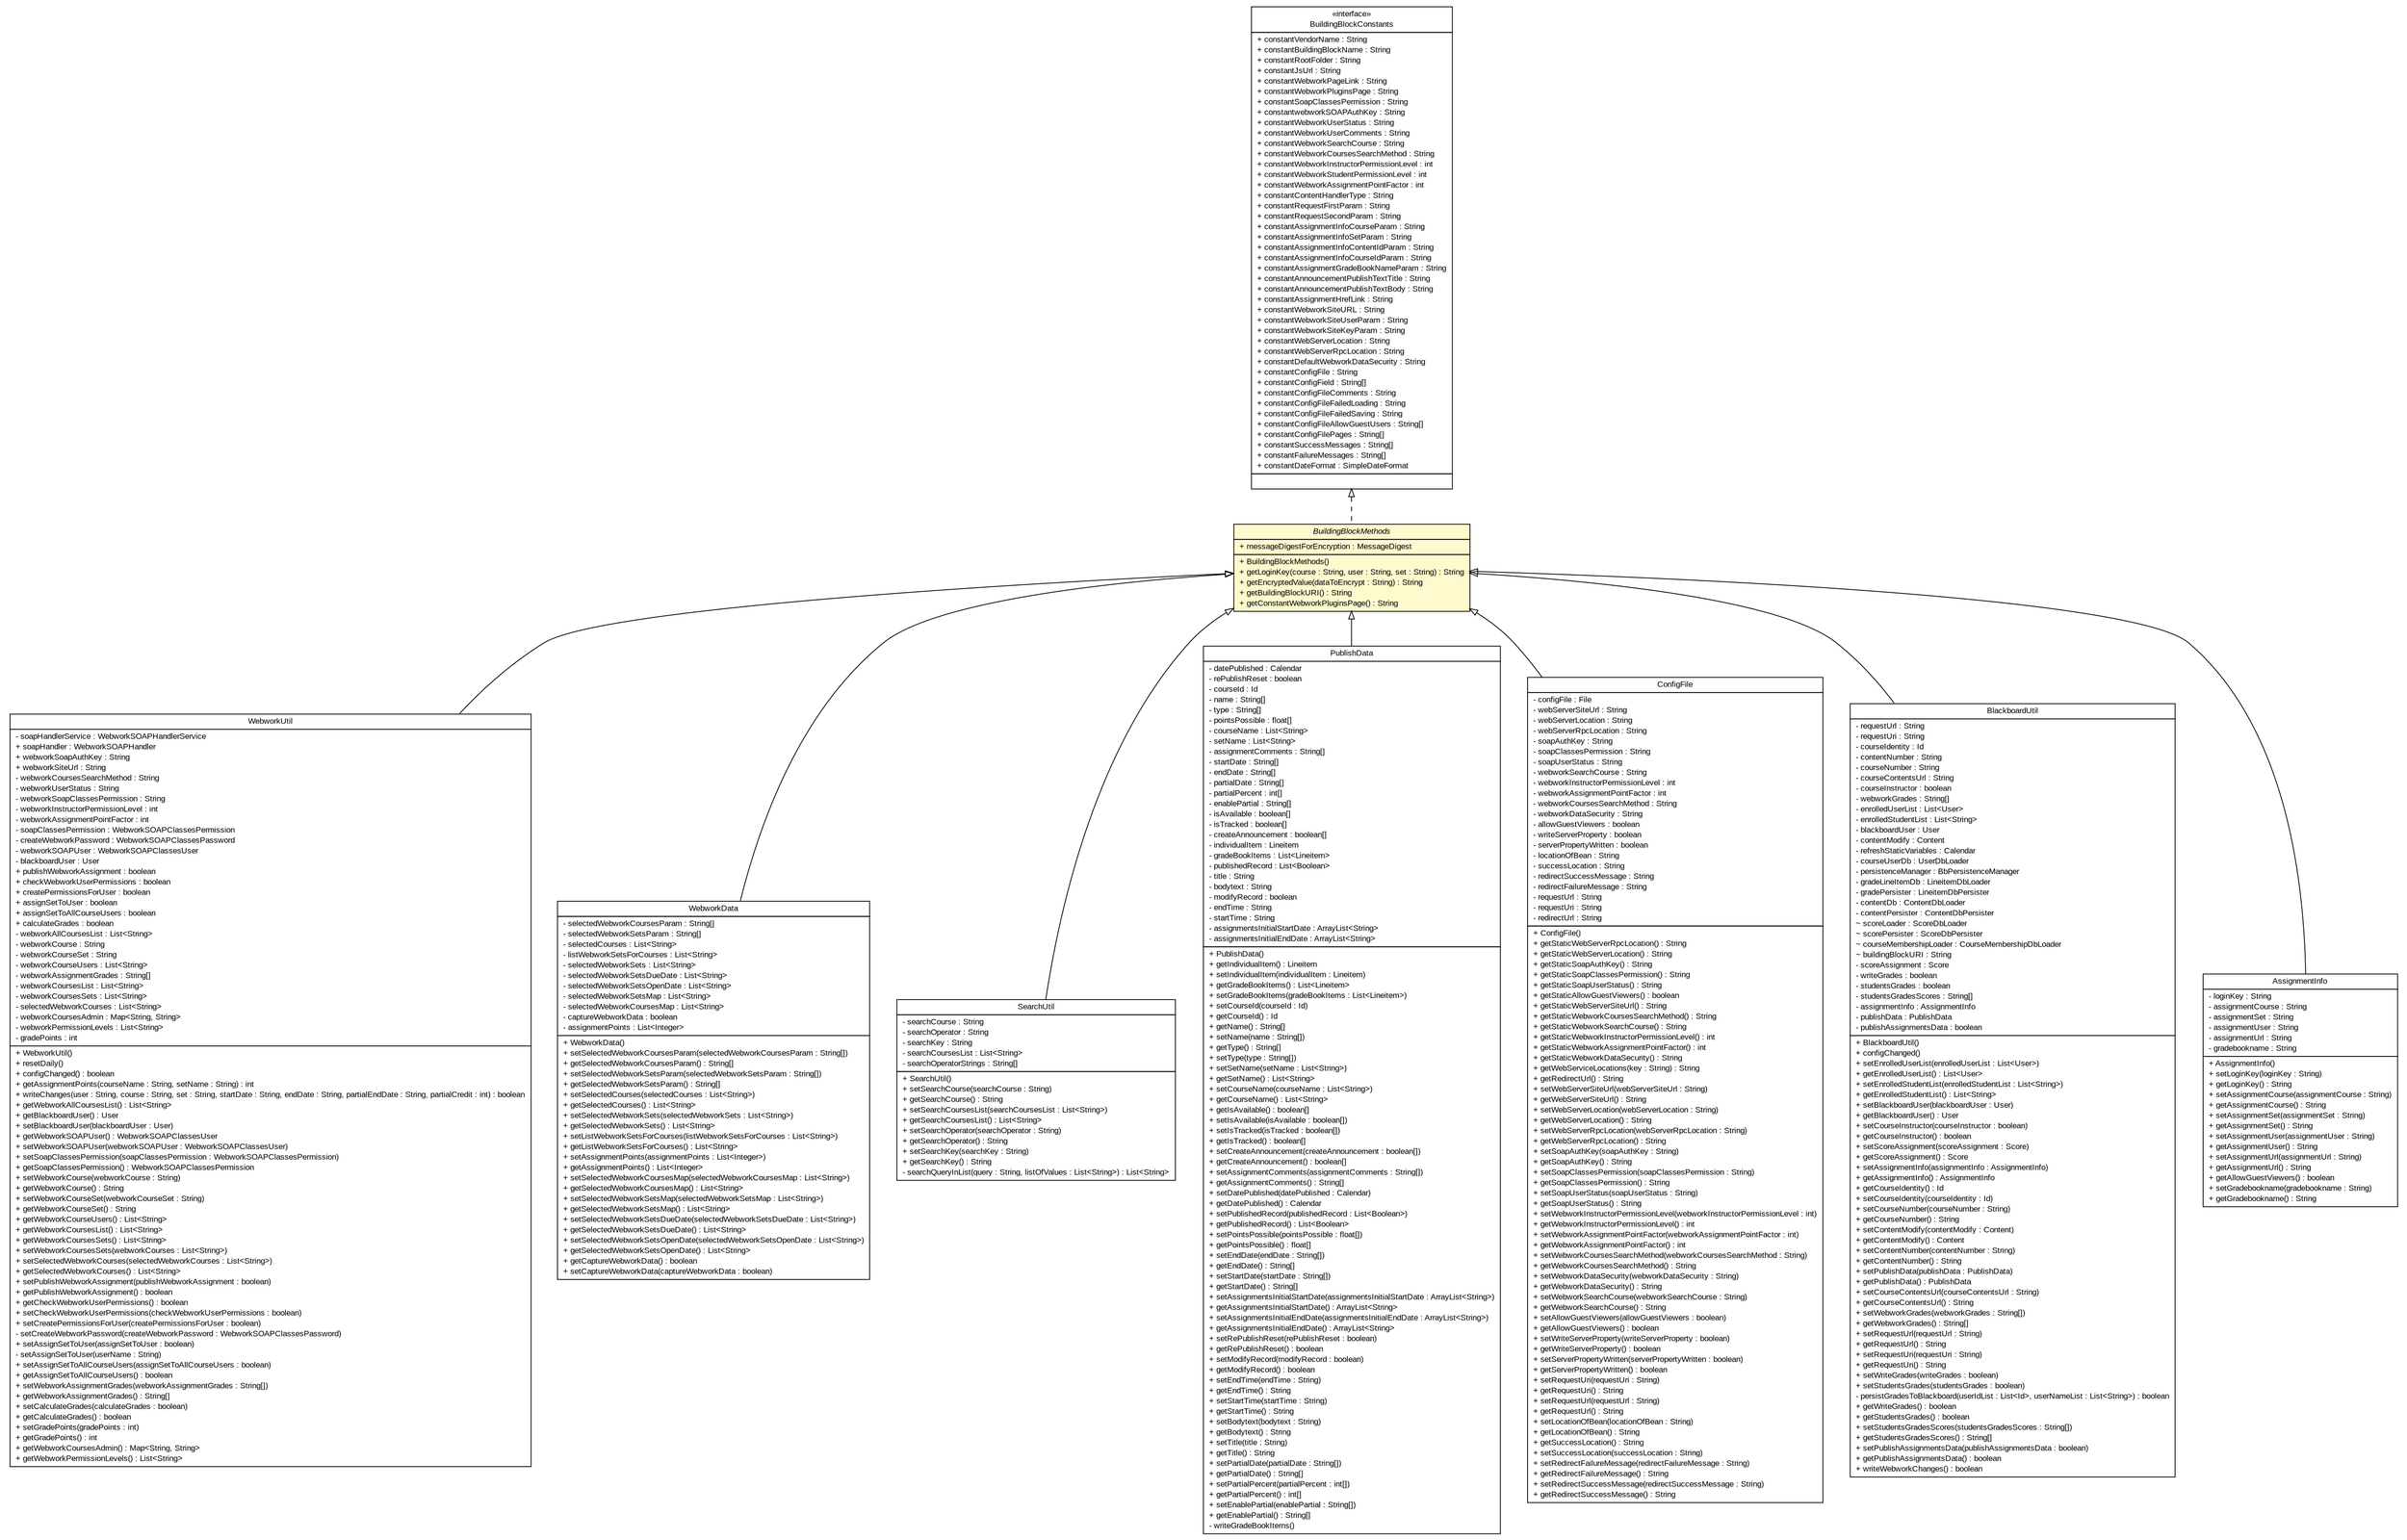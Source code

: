 #!/usr/local/bin/dot
#
# Class diagram 
# Generated by UMLGraph version 5.4 (http://www.umlgraph.org/)
#

digraph G {
	edge [fontname="arial",fontsize=10,labelfontname="arial",labelfontsize=10];
	node [fontname="arial",fontsize=10,shape=plaintext];
	nodesep=0.25;
	ranksep=0.5;
	// edu.missouri.WebworkUtil
	c143 [label=<<table title="edu.missouri.WebworkUtil" border="0" cellborder="1" cellspacing="0" cellpadding="2" port="p" href="./WebworkUtil.html">
		<tr><td><table border="0" cellspacing="0" cellpadding="1">
<tr><td align="center" balign="center"> WebworkUtil </td></tr>
		</table></td></tr>
		<tr><td><table border="0" cellspacing="0" cellpadding="1">
<tr><td align="left" balign="left"> - soapHandlerService : WebworkSOAPHandlerService </td></tr>
<tr><td align="left" balign="left"> + soapHandler : WebworkSOAPHandler </td></tr>
<tr><td align="left" balign="left"> + webworkSoapAuthKey : String </td></tr>
<tr><td align="left" balign="left"> + webworkSiteUrl : String </td></tr>
<tr><td align="left" balign="left"> - webworkCoursesSearchMethod : String </td></tr>
<tr><td align="left" balign="left"> - webworkUserStatus : String </td></tr>
<tr><td align="left" balign="left"> - webworkSoapClassesPermission : String </td></tr>
<tr><td align="left" balign="left"> - webworkInstructorPermissionLevel : int </td></tr>
<tr><td align="left" balign="left"> - webworkAssignmentPointFactor : int </td></tr>
<tr><td align="left" balign="left"> - soapClassesPermission : WebworkSOAPClassesPermission </td></tr>
<tr><td align="left" balign="left"> - createWebworkPassword : WebworkSOAPClassesPassword </td></tr>
<tr><td align="left" balign="left"> - webworkSOAPUser : WebworkSOAPClassesUser </td></tr>
<tr><td align="left" balign="left"> - blackboardUser : User </td></tr>
<tr><td align="left" balign="left"> + publishWebworkAssignment : boolean </td></tr>
<tr><td align="left" balign="left"> + checkWebworkUserPermissions : boolean </td></tr>
<tr><td align="left" balign="left"> + createPermissionsForUser : boolean </td></tr>
<tr><td align="left" balign="left"> + assignSetToUser : boolean </td></tr>
<tr><td align="left" balign="left"> + assignSetToAllCourseUsers : boolean </td></tr>
<tr><td align="left" balign="left"> + calculateGrades : boolean </td></tr>
<tr><td align="left" balign="left"> - webworkAllCoursesList : List&lt;String&gt; </td></tr>
<tr><td align="left" balign="left"> - webworkCourse : String </td></tr>
<tr><td align="left" balign="left"> - webworkCourseSet : String </td></tr>
<tr><td align="left" balign="left"> - webworkCourseUsers : List&lt;String&gt; </td></tr>
<tr><td align="left" balign="left"> - webworkAssignmentGrades : String[] </td></tr>
<tr><td align="left" balign="left"> - webworkCoursesList : List&lt;String&gt; </td></tr>
<tr><td align="left" balign="left"> - webworkCoursesSets : List&lt;String&gt; </td></tr>
<tr><td align="left" balign="left"> - selectedWebworkCourses : List&lt;String&gt; </td></tr>
<tr><td align="left" balign="left"> - webworkCoursesAdmin : Map&lt;String, String&gt; </td></tr>
<tr><td align="left" balign="left"> - webworkPermissionLevels : List&lt;String&gt; </td></tr>
<tr><td align="left" balign="left"> - gradePoints : int </td></tr>
		</table></td></tr>
		<tr><td><table border="0" cellspacing="0" cellpadding="1">
<tr><td align="left" balign="left"> + WebworkUtil() </td></tr>
<tr><td align="left" balign="left"> + resetDaily() </td></tr>
<tr><td align="left" balign="left"> + configChanged() : boolean </td></tr>
<tr><td align="left" balign="left"> + getAssignmentPoints(courseName : String, setName : String) : int </td></tr>
<tr><td align="left" balign="left"> + writeChanges(user : String, course : String, set : String, startDate : String, endDate : String, partialEndDate : String, partialCredit : int) : boolean </td></tr>
<tr><td align="left" balign="left"> + getWebworkAllCoursesList() : List&lt;String&gt; </td></tr>
<tr><td align="left" balign="left"> + getBlackboardUser() : User </td></tr>
<tr><td align="left" balign="left"> + setBlackboardUser(blackboardUser : User) </td></tr>
<tr><td align="left" balign="left"> + getWebworkSOAPUser() : WebworkSOAPClassesUser </td></tr>
<tr><td align="left" balign="left"> + setWebworkSOAPUser(webworkSOAPUser : WebworkSOAPClassesUser) </td></tr>
<tr><td align="left" balign="left"> + setSoapClassesPermission(soapClassesPermission : WebworkSOAPClassesPermission) </td></tr>
<tr><td align="left" balign="left"> + getSoapClassesPermission() : WebworkSOAPClassesPermission </td></tr>
<tr><td align="left" balign="left"> + setWebworkCourse(webworkCourse : String) </td></tr>
<tr><td align="left" balign="left"> + getWebworkCourse() : String </td></tr>
<tr><td align="left" balign="left"> + setWebworkCourseSet(webworkCourseSet : String) </td></tr>
<tr><td align="left" balign="left"> + getWebworkCourseSet() : String </td></tr>
<tr><td align="left" balign="left"> + getWebworkCourseUsers() : List&lt;String&gt; </td></tr>
<tr><td align="left" balign="left"> + getWebworkCoursesList() : List&lt;String&gt; </td></tr>
<tr><td align="left" balign="left"> + getWebworkCoursesSets() : List&lt;String&gt; </td></tr>
<tr><td align="left" balign="left"> + setWebworkCoursesSets(webworkCourses : List&lt;String&gt;) </td></tr>
<tr><td align="left" balign="left"> + setSelectedWebworkCourses(selectedWebworkCourses : List&lt;String&gt;) </td></tr>
<tr><td align="left" balign="left"> + getSelectedWebworkCourses() : List&lt;String&gt; </td></tr>
<tr><td align="left" balign="left"> + setPublishWebworkAssignment(publishWebworkAssignment : boolean) </td></tr>
<tr><td align="left" balign="left"> + getPublishWebworkAssignment() : boolean </td></tr>
<tr><td align="left" balign="left"> + getCheckWebworkUserPermissions() : boolean </td></tr>
<tr><td align="left" balign="left"> + setCheckWebworkUserPermissions(checkWebworkUserPermissions : boolean) </td></tr>
<tr><td align="left" balign="left"> + setCreatePermissionsForUser(createPermissionsForUser : boolean) </td></tr>
<tr><td align="left" balign="left"> - setCreateWebworkPassword(createWebworkPassword : WebworkSOAPClassesPassword) </td></tr>
<tr><td align="left" balign="left"> + setAssignSetToUser(assignSetToUser : boolean) </td></tr>
<tr><td align="left" balign="left"> - setAssignSetToUser(userName : String) </td></tr>
<tr><td align="left" balign="left"> + setAssignSetToAllCourseUsers(assignSetToAllCourseUsers : boolean) </td></tr>
<tr><td align="left" balign="left"> + getAssignSetToAllCourseUsers() : boolean </td></tr>
<tr><td align="left" balign="left"> + setWebworkAssignmentGrades(webworkAssignmentGrades : String[]) </td></tr>
<tr><td align="left" balign="left"> + getWebworkAssignmentGrades() : String[] </td></tr>
<tr><td align="left" balign="left"> + setCalculateGrades(calculateGrades : boolean) </td></tr>
<tr><td align="left" balign="left"> + getCalculateGrades() : boolean </td></tr>
<tr><td align="left" balign="left"> + setGradePoints(gradePoints : int) </td></tr>
<tr><td align="left" balign="left"> + getGradePoints() : int </td></tr>
<tr><td align="left" balign="left"> + getWebworkCoursesAdmin() : Map&lt;String, String&gt; </td></tr>
<tr><td align="left" balign="left"> + getWebworkPermissionLevels() : List&lt;String&gt; </td></tr>
		</table></td></tr>
		</table>>, URL="./WebworkUtil.html", fontname="arial", fontcolor="black", fontsize=10.0];
	// edu.missouri.WebworkData
	c144 [label=<<table title="edu.missouri.WebworkData" border="0" cellborder="1" cellspacing="0" cellpadding="2" port="p" href="./WebworkData.html">
		<tr><td><table border="0" cellspacing="0" cellpadding="1">
<tr><td align="center" balign="center"> WebworkData </td></tr>
		</table></td></tr>
		<tr><td><table border="0" cellspacing="0" cellpadding="1">
<tr><td align="left" balign="left"> - selectedWebworkCoursesParam : String[] </td></tr>
<tr><td align="left" balign="left"> - selectedWebworkSetsParam : String[] </td></tr>
<tr><td align="left" balign="left"> - selectedCourses : List&lt;String&gt; </td></tr>
<tr><td align="left" balign="left"> - listWebworkSetsForCourses : List&lt;String&gt; </td></tr>
<tr><td align="left" balign="left"> - selectedWebworkSets : List&lt;String&gt; </td></tr>
<tr><td align="left" balign="left"> - selectedWebworkSetsDueDate : List&lt;String&gt; </td></tr>
<tr><td align="left" balign="left"> - selectedWebworkSetsOpenDate : List&lt;String&gt; </td></tr>
<tr><td align="left" balign="left"> - selectedWebworkSetsMap : List&lt;String&gt; </td></tr>
<tr><td align="left" balign="left"> - selectedWebworkCoursesMap : List&lt;String&gt; </td></tr>
<tr><td align="left" balign="left"> - captureWebworkData : boolean </td></tr>
<tr><td align="left" balign="left"> - assignmentPoints : List&lt;Integer&gt; </td></tr>
		</table></td></tr>
		<tr><td><table border="0" cellspacing="0" cellpadding="1">
<tr><td align="left" balign="left"> + WebworkData() </td></tr>
<tr><td align="left" balign="left"> + setSelectedWebworkCoursesParam(selectedWebworkCoursesParam : String[]) </td></tr>
<tr><td align="left" balign="left"> + getSelectedWebworkCoursesParam() : String[] </td></tr>
<tr><td align="left" balign="left"> + setSelectedWebworkSetsParam(selectedWebworkSetsParam : String[]) </td></tr>
<tr><td align="left" balign="left"> + getSelectedWebworkSetsParam() : String[] </td></tr>
<tr><td align="left" balign="left"> + setSelectedCourses(selectedCourses : List&lt;String&gt;) </td></tr>
<tr><td align="left" balign="left"> + getSelectedCourses() : List&lt;String&gt; </td></tr>
<tr><td align="left" balign="left"> + setSelectedWebworkSets(selectedWebworkSets : List&lt;String&gt;) </td></tr>
<tr><td align="left" balign="left"> + getSelectedWebworkSets() : List&lt;String&gt; </td></tr>
<tr><td align="left" balign="left"> + setListWebworkSetsForCourses(listWebworkSetsForCourses : List&lt;String&gt;) </td></tr>
<tr><td align="left" balign="left"> + getListWebworkSetsForCourses() : List&lt;String&gt; </td></tr>
<tr><td align="left" balign="left"> + setAssignmentPoints(assignmentPoints : List&lt;Integer&gt;) </td></tr>
<tr><td align="left" balign="left"> + getAssignmentPoints() : List&lt;Integer&gt; </td></tr>
<tr><td align="left" balign="left"> + setSelectedWebworkCoursesMap(selectedWebworkCoursesMap : List&lt;String&gt;) </td></tr>
<tr><td align="left" balign="left"> + getSelectedWebworkCoursesMap() : List&lt;String&gt; </td></tr>
<tr><td align="left" balign="left"> + setSelectedWebworkSetsMap(selectedWebworkSetsMap : List&lt;String&gt;) </td></tr>
<tr><td align="left" balign="left"> + getSelectedWebworkSetsMap() : List&lt;String&gt; </td></tr>
<tr><td align="left" balign="left"> + setSelectedWebworkSetsDueDate(selectedWebworkSetsDueDate : List&lt;String&gt;) </td></tr>
<tr><td align="left" balign="left"> + getSelectedWebworkSetsDueDate() : List&lt;String&gt; </td></tr>
<tr><td align="left" balign="left"> + setSelectedWebworkSetsOpenDate(selectedWebworkSetsOpenDate : List&lt;String&gt;) </td></tr>
<tr><td align="left" balign="left"> + getSelectedWebworkSetsOpenDate() : List&lt;String&gt; </td></tr>
<tr><td align="left" balign="left"> + getCaptureWebworkData() : boolean </td></tr>
<tr><td align="left" balign="left"> + setCaptureWebworkData(captureWebworkData : boolean) </td></tr>
		</table></td></tr>
		</table>>, URL="./WebworkData.html", fontname="arial", fontcolor="black", fontsize=10.0];
	// edu.missouri.SearchUtil
	c145 [label=<<table title="edu.missouri.SearchUtil" border="0" cellborder="1" cellspacing="0" cellpadding="2" port="p" href="./SearchUtil.html">
		<tr><td><table border="0" cellspacing="0" cellpadding="1">
<tr><td align="center" balign="center"> SearchUtil </td></tr>
		</table></td></tr>
		<tr><td><table border="0" cellspacing="0" cellpadding="1">
<tr><td align="left" balign="left"> - searchCourse : String </td></tr>
<tr><td align="left" balign="left"> - searchOperator : String </td></tr>
<tr><td align="left" balign="left"> - searchKey : String </td></tr>
<tr><td align="left" balign="left"> - searchCoursesList : List&lt;String&gt; </td></tr>
<tr><td align="left" balign="left"> - searchOperatorStrings : String[] </td></tr>
		</table></td></tr>
		<tr><td><table border="0" cellspacing="0" cellpadding="1">
<tr><td align="left" balign="left"> + SearchUtil() </td></tr>
<tr><td align="left" balign="left"> + setSearchCourse(searchCourse : String) </td></tr>
<tr><td align="left" balign="left"> + getSearchCourse() : String </td></tr>
<tr><td align="left" balign="left"> + setSearchCoursesList(searchCoursesList : List&lt;String&gt;) </td></tr>
<tr><td align="left" balign="left"> + getSearchCoursesList() : List&lt;String&gt; </td></tr>
<tr><td align="left" balign="left"> + setSearchOperator(searchOperator : String) </td></tr>
<tr><td align="left" balign="left"> + getSearchOperator() : String </td></tr>
<tr><td align="left" balign="left"> + setSearchKey(searchKey : String) </td></tr>
<tr><td align="left" balign="left"> + getSearchKey() : String </td></tr>
<tr><td align="left" balign="left"> - searchQueryInList(query : String, listOfValues : List&lt;String&gt;) : List&lt;String&gt; </td></tr>
		</table></td></tr>
		</table>>, URL="./SearchUtil.html", fontname="arial", fontcolor="black", fontsize=10.0];
	// edu.missouri.PublishData
	c146 [label=<<table title="edu.missouri.PublishData" border="0" cellborder="1" cellspacing="0" cellpadding="2" port="p" href="./PublishData.html">
		<tr><td><table border="0" cellspacing="0" cellpadding="1">
<tr><td align="center" balign="center"> PublishData </td></tr>
		</table></td></tr>
		<tr><td><table border="0" cellspacing="0" cellpadding="1">
<tr><td align="left" balign="left"> - datePublished : Calendar </td></tr>
<tr><td align="left" balign="left"> - rePublishReset : boolean </td></tr>
<tr><td align="left" balign="left"> - courseId : Id </td></tr>
<tr><td align="left" balign="left"> - name : String[] </td></tr>
<tr><td align="left" balign="left"> - type : String[] </td></tr>
<tr><td align="left" balign="left"> - pointsPossible : float[] </td></tr>
<tr><td align="left" balign="left"> - courseName : List&lt;String&gt; </td></tr>
<tr><td align="left" balign="left"> - setName : List&lt;String&gt; </td></tr>
<tr><td align="left" balign="left"> - assignmentComments : String[] </td></tr>
<tr><td align="left" balign="left"> - startDate : String[] </td></tr>
<tr><td align="left" balign="left"> - endDate : String[] </td></tr>
<tr><td align="left" balign="left"> - partialDate : String[] </td></tr>
<tr><td align="left" balign="left"> - partialPercent : int[] </td></tr>
<tr><td align="left" balign="left"> - enablePartial : String[] </td></tr>
<tr><td align="left" balign="left"> - isAvailable : boolean[] </td></tr>
<tr><td align="left" balign="left"> - isTracked : boolean[] </td></tr>
<tr><td align="left" balign="left"> - createAnnouncement : boolean[] </td></tr>
<tr><td align="left" balign="left"> - individualItem : Lineitem </td></tr>
<tr><td align="left" balign="left"> - gradeBookItems : List&lt;Lineitem&gt; </td></tr>
<tr><td align="left" balign="left"> - publishedRecord : List&lt;Boolean&gt; </td></tr>
<tr><td align="left" balign="left"> - title : String </td></tr>
<tr><td align="left" balign="left"> - bodytext : String </td></tr>
<tr><td align="left" balign="left"> - modifyRecord : boolean </td></tr>
<tr><td align="left" balign="left"> - endTime : String </td></tr>
<tr><td align="left" balign="left"> - startTime : String </td></tr>
<tr><td align="left" balign="left"> - assignmentsInitialStartDate : ArrayList&lt;String&gt; </td></tr>
<tr><td align="left" balign="left"> - assignmentsInitialEndDate : ArrayList&lt;String&gt; </td></tr>
		</table></td></tr>
		<tr><td><table border="0" cellspacing="0" cellpadding="1">
<tr><td align="left" balign="left"> + PublishData() </td></tr>
<tr><td align="left" balign="left"> + getIndividualItem() : Lineitem </td></tr>
<tr><td align="left" balign="left"> + setIndividualItem(individualItem : Lineitem) </td></tr>
<tr><td align="left" balign="left"> + getGradeBookItems() : List&lt;Lineitem&gt; </td></tr>
<tr><td align="left" balign="left"> + setGradeBookItems(gradeBookItems : List&lt;Lineitem&gt;) </td></tr>
<tr><td align="left" balign="left"> + setCourseId(courseId : Id) </td></tr>
<tr><td align="left" balign="left"> + getCourseId() : Id </td></tr>
<tr><td align="left" balign="left"> + getName() : String[] </td></tr>
<tr><td align="left" balign="left"> + setName(name : String[]) </td></tr>
<tr><td align="left" balign="left"> + getType() : String[] </td></tr>
<tr><td align="left" balign="left"> + setType(type : String[]) </td></tr>
<tr><td align="left" balign="left"> + setSetName(setName : List&lt;String&gt;) </td></tr>
<tr><td align="left" balign="left"> + getSetName() : List&lt;String&gt; </td></tr>
<tr><td align="left" balign="left"> + setCourseName(courseName : List&lt;String&gt;) </td></tr>
<tr><td align="left" balign="left"> + getCourseName() : List&lt;String&gt; </td></tr>
<tr><td align="left" balign="left"> + getIsAvailable() : boolean[] </td></tr>
<tr><td align="left" balign="left"> + setIsAvailable(isAvailable : boolean[]) </td></tr>
<tr><td align="left" balign="left"> + setIsTracked(isTracked : boolean[]) </td></tr>
<tr><td align="left" balign="left"> + getIsTracked() : boolean[] </td></tr>
<tr><td align="left" balign="left"> + setCreateAnnouncement(createAnnouncement : boolean[]) </td></tr>
<tr><td align="left" balign="left"> + getCreateAnnouncement() : boolean[] </td></tr>
<tr><td align="left" balign="left"> + setAssignmentComments(assignmentComments : String[]) </td></tr>
<tr><td align="left" balign="left"> + getAssignmentComments() : String[] </td></tr>
<tr><td align="left" balign="left"> + setDatePublished(datePublished : Calendar) </td></tr>
<tr><td align="left" balign="left"> + getDatePublished() : Calendar </td></tr>
<tr><td align="left" balign="left"> + setPublishedRecord(publishedRecord : List&lt;Boolean&gt;) </td></tr>
<tr><td align="left" balign="left"> + getPublishedRecord() : List&lt;Boolean&gt; </td></tr>
<tr><td align="left" balign="left"> + setPointsPossible(pointsPossible : float[]) </td></tr>
<tr><td align="left" balign="left"> + getPointsPossible() : float[] </td></tr>
<tr><td align="left" balign="left"> + setEndDate(endDate : String[]) </td></tr>
<tr><td align="left" balign="left"> + getEndDate() : String[] </td></tr>
<tr><td align="left" balign="left"> + setStartDate(startDate : String[]) </td></tr>
<tr><td align="left" balign="left"> + getStartDate() : String[] </td></tr>
<tr><td align="left" balign="left"> + setAssignmentsInitialStartDate(assignmentsInitialStartDate : ArrayList&lt;String&gt;) </td></tr>
<tr><td align="left" balign="left"> + getAssignmentsInitialStartDate() : ArrayList&lt;String&gt; </td></tr>
<tr><td align="left" balign="left"> + setAssignmentsInitialEndDate(assignmentsInitialEndDate : ArrayList&lt;String&gt;) </td></tr>
<tr><td align="left" balign="left"> + getAssignmentsInitialEndDate() : ArrayList&lt;String&gt; </td></tr>
<tr><td align="left" balign="left"> + setRePublishReset(rePublishReset : boolean) </td></tr>
<tr><td align="left" balign="left"> + getRePublishReset() : boolean </td></tr>
<tr><td align="left" balign="left"> + setModifyRecord(modifyRecord : boolean) </td></tr>
<tr><td align="left" balign="left"> + getModifyRecord() : boolean </td></tr>
<tr><td align="left" balign="left"> + setEndTime(endTime : String) </td></tr>
<tr><td align="left" balign="left"> + getEndTime() : String </td></tr>
<tr><td align="left" balign="left"> + setStartTime(startTime : String) </td></tr>
<tr><td align="left" balign="left"> + getStartTime() : String </td></tr>
<tr><td align="left" balign="left"> + setBodytext(bodytext : String) </td></tr>
<tr><td align="left" balign="left"> + getBodytext() : String </td></tr>
<tr><td align="left" balign="left"> + setTitle(title : String) </td></tr>
<tr><td align="left" balign="left"> + getTitle() : String </td></tr>
<tr><td align="left" balign="left"> + setPartialDate(partialDate : String[]) </td></tr>
<tr><td align="left" balign="left"> + getPartialDate() : String[] </td></tr>
<tr><td align="left" balign="left"> + setPartialPercent(partialPercent : int[]) </td></tr>
<tr><td align="left" balign="left"> + getPartialPercent() : int[] </td></tr>
<tr><td align="left" balign="left"> + setEnablePartial(enablePartial : String[]) </td></tr>
<tr><td align="left" balign="left"> + getEnablePartial() : String[] </td></tr>
<tr><td align="left" balign="left"> - writeGradeBookItems() </td></tr>
		</table></td></tr>
		</table>>, URL="./PublishData.html", fontname="arial", fontcolor="black", fontsize=10.0];
	// edu.missouri.ConfigFile
	c148 [label=<<table title="edu.missouri.ConfigFile" border="0" cellborder="1" cellspacing="0" cellpadding="2" port="p" href="./ConfigFile.html">
		<tr><td><table border="0" cellspacing="0" cellpadding="1">
<tr><td align="center" balign="center"> ConfigFile </td></tr>
		</table></td></tr>
		<tr><td><table border="0" cellspacing="0" cellpadding="1">
<tr><td align="left" balign="left"> - configFile : File </td></tr>
<tr><td align="left" balign="left"> - webServerSiteUrl : String </td></tr>
<tr><td align="left" balign="left"> - webServerLocation : String </td></tr>
<tr><td align="left" balign="left"> - webServerRpcLocation : String </td></tr>
<tr><td align="left" balign="left"> - soapAuthKey : String </td></tr>
<tr><td align="left" balign="left"> - soapClassesPermission : String </td></tr>
<tr><td align="left" balign="left"> - soapUserStatus : String </td></tr>
<tr><td align="left" balign="left"> - webworkSearchCourse : String </td></tr>
<tr><td align="left" balign="left"> - webworkInstructorPermissionLevel : int </td></tr>
<tr><td align="left" balign="left"> - webworkAssignmentPointFactor : int </td></tr>
<tr><td align="left" balign="left"> - webworkCoursesSearchMethod : String </td></tr>
<tr><td align="left" balign="left"> - webworkDataSecurity : String </td></tr>
<tr><td align="left" balign="left"> - allowGuestViewers : boolean </td></tr>
<tr><td align="left" balign="left"> - writeServerProperty : boolean </td></tr>
<tr><td align="left" balign="left"> - serverPropertyWritten : boolean </td></tr>
<tr><td align="left" balign="left"> - locationOfBean : String </td></tr>
<tr><td align="left" balign="left"> - successLocation : String </td></tr>
<tr><td align="left" balign="left"> - redirectSuccessMessage : String </td></tr>
<tr><td align="left" balign="left"> - redirectFailureMessage : String </td></tr>
<tr><td align="left" balign="left"> - requestUrl : String </td></tr>
<tr><td align="left" balign="left"> - requestUri : String </td></tr>
<tr><td align="left" balign="left"> - redirectUrl : String </td></tr>
		</table></td></tr>
		<tr><td><table border="0" cellspacing="0" cellpadding="1">
<tr><td align="left" balign="left"> + ConfigFile() </td></tr>
<tr><td align="left" balign="left"> + getStaticWebServerRpcLocation() : String </td></tr>
<tr><td align="left" balign="left"> + getStaticWebServerLocation() : String </td></tr>
<tr><td align="left" balign="left"> + getStaticSoapAuthKey() : String </td></tr>
<tr><td align="left" balign="left"> + getStaticSoapClassesPermission() : String </td></tr>
<tr><td align="left" balign="left"> + getStaticSoapUserStatus() : String </td></tr>
<tr><td align="left" balign="left"> + getStaticAllowGuestViewers() : boolean </td></tr>
<tr><td align="left" balign="left"> + getStaticWebServerSiteUrl() : String </td></tr>
<tr><td align="left" balign="left"> + getStaticWebworkCoursesSearchMethod() : String </td></tr>
<tr><td align="left" balign="left"> + getStaticWebworkSearchCourse() : String </td></tr>
<tr><td align="left" balign="left"> + getStaticWebworkInstructorPermissionLevel() : int </td></tr>
<tr><td align="left" balign="left"> + getStaticWebworkAssignmentPointFactor() : int </td></tr>
<tr><td align="left" balign="left"> + getStaticWebworkDataSecurity() : String </td></tr>
<tr><td align="left" balign="left"> + getWebServiceLocations(key : String) : String </td></tr>
<tr><td align="left" balign="left"> + getRedirectUrl() : String </td></tr>
<tr><td align="left" balign="left"> + setWebServerSiteUrl(webServerSiteUrl : String) </td></tr>
<tr><td align="left" balign="left"> + getWebServerSiteUrl() : String </td></tr>
<tr><td align="left" balign="left"> + setWebServerLocation(webServerLocation : String) </td></tr>
<tr><td align="left" balign="left"> + getWebServerLocation() : String </td></tr>
<tr><td align="left" balign="left"> + setWebServerRpcLocation(webServerRpcLocation : String) </td></tr>
<tr><td align="left" balign="left"> + getWebServerRpcLocation() : String </td></tr>
<tr><td align="left" balign="left"> + setSoapAuthKey(soapAuthKey : String) </td></tr>
<tr><td align="left" balign="left"> + getSoapAuthKey() : String </td></tr>
<tr><td align="left" balign="left"> + setSoapClassesPermission(soapClassesPermission : String) </td></tr>
<tr><td align="left" balign="left"> + getSoapClassesPermission() : String </td></tr>
<tr><td align="left" balign="left"> + setSoapUserStatus(soapUserStatus : String) </td></tr>
<tr><td align="left" balign="left"> + getSoapUserStatus() : String </td></tr>
<tr><td align="left" balign="left"> + setWebworkInstructorPermissionLevel(webworkInstructorPermissionLevel : int) </td></tr>
<tr><td align="left" balign="left"> + getWebworkInstructorPermissionLevel() : int </td></tr>
<tr><td align="left" balign="left"> + setWebworkAssignmentPointFactor(webworkAssignmentPointFactor : int) </td></tr>
<tr><td align="left" balign="left"> + getWebworkAssignmentPointFactor() : int </td></tr>
<tr><td align="left" balign="left"> + setWebworkCoursesSearchMethod(webworkCoursesSearchMethod : String) </td></tr>
<tr><td align="left" balign="left"> + getWebworkCoursesSearchMethod() : String </td></tr>
<tr><td align="left" balign="left"> + setWebworkDataSecurity(webworkDataSecurity : String) </td></tr>
<tr><td align="left" balign="left"> + getWebworkDataSecurity() : String </td></tr>
<tr><td align="left" balign="left"> + setWebworkSearchCourse(webworkSearchCourse : String) </td></tr>
<tr><td align="left" balign="left"> + getWebworkSearchCourse() : String </td></tr>
<tr><td align="left" balign="left"> + setAllowGuestViewers(allowGuestViewers : boolean) </td></tr>
<tr><td align="left" balign="left"> + getAllowGuestViewers() : boolean </td></tr>
<tr><td align="left" balign="left"> + setWriteServerProperty(writeServerProperty : boolean) </td></tr>
<tr><td align="left" balign="left"> + getWriteServerProperty() : boolean </td></tr>
<tr><td align="left" balign="left"> + setServerPropertyWritten(serverPropertyWritten : boolean) </td></tr>
<tr><td align="left" balign="left"> + getServerPropertyWritten() : boolean </td></tr>
<tr><td align="left" balign="left"> + setRequestUri(requestUri : String) </td></tr>
<tr><td align="left" balign="left"> + getRequestUri() : String </td></tr>
<tr><td align="left" balign="left"> + setRequestUrl(requestUrl : String) </td></tr>
<tr><td align="left" balign="left"> + getRequestUrl() : String </td></tr>
<tr><td align="left" balign="left"> + setLocationOfBean(locationOfBean : String) </td></tr>
<tr><td align="left" balign="left"> + getLocationOfBean() : String </td></tr>
<tr><td align="left" balign="left"> + getSuccessLocation() : String </td></tr>
<tr><td align="left" balign="left"> + setSuccessLocation(successLocation : String) </td></tr>
<tr><td align="left" balign="left"> + setRedirectFailureMessage(redirectFailureMessage : String) </td></tr>
<tr><td align="left" balign="left"> + getRedirectFailureMessage() : String </td></tr>
<tr><td align="left" balign="left"> + setRedirectSuccessMessage(redirectSuccessMessage : String) </td></tr>
<tr><td align="left" balign="left"> + getRedirectSuccessMessage() : String </td></tr>
		</table></td></tr>
		</table>>, URL="./ConfigFile.html", fontname="arial", fontcolor="black", fontsize=10.0];
	// edu.missouri.BuildingBlockMethods
	c149 [label=<<table title="edu.missouri.BuildingBlockMethods" border="0" cellborder="1" cellspacing="0" cellpadding="2" port="p" bgcolor="lemonChiffon" href="./BuildingBlockMethods.html">
		<tr><td><table border="0" cellspacing="0" cellpadding="1">
<tr><td align="center" balign="center"><font face="arial italic"> BuildingBlockMethods </font></td></tr>
		</table></td></tr>
		<tr><td><table border="0" cellspacing="0" cellpadding="1">
<tr><td align="left" balign="left"> + messageDigestForEncryption : MessageDigest </td></tr>
		</table></td></tr>
		<tr><td><table border="0" cellspacing="0" cellpadding="1">
<tr><td align="left" balign="left"> + BuildingBlockMethods() </td></tr>
<tr><td align="left" balign="left"> + getLoginKey(course : String, user : String, set : String) : String </td></tr>
<tr><td align="left" balign="left"> + getEncryptedValue(dataToEncrypt : String) : String </td></tr>
<tr><td align="left" balign="left"> + getBuildingBlockURI() : String </td></tr>
<tr><td align="left" balign="left"> + getConstantWebworkPluginsPage() : String </td></tr>
		</table></td></tr>
		</table>>, URL="./BuildingBlockMethods.html", fontname="arial", fontcolor="black", fontsize=10.0];
	// edu.missouri.BuildingBlockConstants
	c150 [label=<<table title="edu.missouri.BuildingBlockConstants" border="0" cellborder="1" cellspacing="0" cellpadding="2" port="p" href="./BuildingBlockConstants.html">
		<tr><td><table border="0" cellspacing="0" cellpadding="1">
<tr><td align="center" balign="center"> &#171;interface&#187; </td></tr>
<tr><td align="center" balign="center"> BuildingBlockConstants </td></tr>
		</table></td></tr>
		<tr><td><table border="0" cellspacing="0" cellpadding="1">
<tr><td align="left" balign="left"> + constantVendorName : String </td></tr>
<tr><td align="left" balign="left"> + constantBuildingBlockName : String </td></tr>
<tr><td align="left" balign="left"> + constantRootFolder : String </td></tr>
<tr><td align="left" balign="left"> + constantJsUrl : String </td></tr>
<tr><td align="left" balign="left"> + constantWebworkPageLink : String </td></tr>
<tr><td align="left" balign="left"> + constantWebworkPluginsPage : String </td></tr>
<tr><td align="left" balign="left"> + constantSoapClassesPermission : String </td></tr>
<tr><td align="left" balign="left"> + constantwebworkSOAPAuthKey : String </td></tr>
<tr><td align="left" balign="left"> + constantWebworkUserStatus : String </td></tr>
<tr><td align="left" balign="left"> + constantWebworkUserComments : String </td></tr>
<tr><td align="left" balign="left"> + constantWebworkSearchCourse : String </td></tr>
<tr><td align="left" balign="left"> + constantWebworkCoursesSearchMethod : String </td></tr>
<tr><td align="left" balign="left"> + constantWebworkInstructorPermissionLevel : int </td></tr>
<tr><td align="left" balign="left"> + constantWebworkStudentPermissionLevel : int </td></tr>
<tr><td align="left" balign="left"> + constantWebworkAssignmentPointFactor : int </td></tr>
<tr><td align="left" balign="left"> + constantContentHandlerType : String </td></tr>
<tr><td align="left" balign="left"> + constantRequestFirstParam : String </td></tr>
<tr><td align="left" balign="left"> + constantRequestSecondParam : String </td></tr>
<tr><td align="left" balign="left"> + constantAssignmentInfoCourseParam : String </td></tr>
<tr><td align="left" balign="left"> + constantAssignmentInfoSetParam : String </td></tr>
<tr><td align="left" balign="left"> + constantAssignmentInfoContentIdParam : String </td></tr>
<tr><td align="left" balign="left"> + constantAssignmentInfoCourseIdParam : String </td></tr>
<tr><td align="left" balign="left"> + constantAssignmentGradeBookNameParam : String </td></tr>
<tr><td align="left" balign="left"> + constantAnnouncementPublishTextTitle : String </td></tr>
<tr><td align="left" balign="left"> + constantAnnouncementPublishTextBody : String </td></tr>
<tr><td align="left" balign="left"> + constantAssignmentHrefLink : String </td></tr>
<tr><td align="left" balign="left"> + constantWebworkSiteURL : String </td></tr>
<tr><td align="left" balign="left"> + constantWebworkSiteUserParam : String </td></tr>
<tr><td align="left" balign="left"> + constantWebworkSiteKeyParam : String </td></tr>
<tr><td align="left" balign="left"> + constantWebServerLocation : String </td></tr>
<tr><td align="left" balign="left"> + constantWebServerRpcLocation : String </td></tr>
<tr><td align="left" balign="left"> + constantDefaultWebworkDataSecurity : String </td></tr>
<tr><td align="left" balign="left"> + constantConfigFile : String </td></tr>
<tr><td align="left" balign="left"> + constantConfigField : String[] </td></tr>
<tr><td align="left" balign="left"> + constantConfigFileComments : String </td></tr>
<tr><td align="left" balign="left"> + constantConfigFileFailedLoading : String </td></tr>
<tr><td align="left" balign="left"> + constantConfigFileFailedSaving : String </td></tr>
<tr><td align="left" balign="left"> + constantConfigFileAllowGuestUsers : String[] </td></tr>
<tr><td align="left" balign="left"> + constantConfigFilePages : String[] </td></tr>
<tr><td align="left" balign="left"> + constantSuccessMessages : String[] </td></tr>
<tr><td align="left" balign="left"> + constantFailureMessages : String[] </td></tr>
<tr><td align="left" balign="left"> + constantDateFormat : SimpleDateFormat </td></tr>
		</table></td></tr>
		<tr><td><table border="0" cellspacing="0" cellpadding="1">
<tr><td align="left" balign="left">  </td></tr>
		</table></td></tr>
		</table>>, URL="./BuildingBlockConstants.html", fontname="arial", fontcolor="black", fontsize=10.0];
	// edu.missouri.BlackboardUtil
	c151 [label=<<table title="edu.missouri.BlackboardUtil" border="0" cellborder="1" cellspacing="0" cellpadding="2" port="p" href="./BlackboardUtil.html">
		<tr><td><table border="0" cellspacing="0" cellpadding="1">
<tr><td align="center" balign="center"> BlackboardUtil </td></tr>
		</table></td></tr>
		<tr><td><table border="0" cellspacing="0" cellpadding="1">
<tr><td align="left" balign="left"> - requestUrl : String </td></tr>
<tr><td align="left" balign="left"> - requestUri : String </td></tr>
<tr><td align="left" balign="left"> - courseIdentity : Id </td></tr>
<tr><td align="left" balign="left"> - contentNumber : String </td></tr>
<tr><td align="left" balign="left"> - courseNumber : String </td></tr>
<tr><td align="left" balign="left"> - courseContentsUrl : String </td></tr>
<tr><td align="left" balign="left"> - courseInstructor : boolean </td></tr>
<tr><td align="left" balign="left"> - webworkGrades : String[] </td></tr>
<tr><td align="left" balign="left"> - enrolledUserList : List&lt;User&gt; </td></tr>
<tr><td align="left" balign="left"> - enrolledStudentList : List&lt;String&gt; </td></tr>
<tr><td align="left" balign="left"> - blackboardUser : User </td></tr>
<tr><td align="left" balign="left"> - contentModify : Content </td></tr>
<tr><td align="left" balign="left"> - refreshStaticVariables : Calendar </td></tr>
<tr><td align="left" balign="left"> - courseUserDb : UserDbLoader </td></tr>
<tr><td align="left" balign="left"> - persistenceManager : BbPersistenceManager </td></tr>
<tr><td align="left" balign="left"> - gradeLineItemDb : LineitemDbLoader </td></tr>
<tr><td align="left" balign="left"> - gradePersister : LineitemDbPersister </td></tr>
<tr><td align="left" balign="left"> - contentDb : ContentDbLoader </td></tr>
<tr><td align="left" balign="left"> - contentPersister : ContentDbPersister </td></tr>
<tr><td align="left" balign="left"> ~ scoreLoader : ScoreDbLoader </td></tr>
<tr><td align="left" balign="left"> ~ scorePersister : ScoreDbPersister </td></tr>
<tr><td align="left" balign="left"> ~ courseMembershipLoader : CourseMembershipDbLoader </td></tr>
<tr><td align="left" balign="left"> ~ buildingBlockURI : String </td></tr>
<tr><td align="left" balign="left"> - scoreAssignment : Score </td></tr>
<tr><td align="left" balign="left"> - writeGrades : boolean </td></tr>
<tr><td align="left" balign="left"> - studentsGrades : boolean </td></tr>
<tr><td align="left" balign="left"> - studentsGradesScores : String[] </td></tr>
<tr><td align="left" balign="left"> - assignmentInfo : AssignmentInfo </td></tr>
<tr><td align="left" balign="left"> - publishData : PublishData </td></tr>
<tr><td align="left" balign="left"> - publishAssignmentsData : boolean </td></tr>
		</table></td></tr>
		<tr><td><table border="0" cellspacing="0" cellpadding="1">
<tr><td align="left" balign="left"> + BlackboardUtil() </td></tr>
<tr><td align="left" balign="left"> + configChanged() </td></tr>
<tr><td align="left" balign="left"> + setEnrolledUserList(enrolledUserList : List&lt;User&gt;) </td></tr>
<tr><td align="left" balign="left"> + getEnrolledUserList() : List&lt;User&gt; </td></tr>
<tr><td align="left" balign="left"> + setEnrolledStudentList(enrolledStudentList : List&lt;String&gt;) </td></tr>
<tr><td align="left" balign="left"> + getEnrolledStudentList() : List&lt;String&gt; </td></tr>
<tr><td align="left" balign="left"> + setBlackboardUser(blackboardUser : User) </td></tr>
<tr><td align="left" balign="left"> + getBlackboardUser() : User </td></tr>
<tr><td align="left" balign="left"> + setCourseInstructor(courseInstructor : boolean) </td></tr>
<tr><td align="left" balign="left"> + getCourseInstructor() : boolean </td></tr>
<tr><td align="left" balign="left"> + setScoreAssignment(scoreAssignment : Score) </td></tr>
<tr><td align="left" balign="left"> + getScoreAssignment() : Score </td></tr>
<tr><td align="left" balign="left"> + setAssignmentInfo(assignmentInfo : AssignmentInfo) </td></tr>
<tr><td align="left" balign="left"> + getAssignmentInfo() : AssignmentInfo </td></tr>
<tr><td align="left" balign="left"> + getCourseIdentity() : Id </td></tr>
<tr><td align="left" balign="left"> + setCourseIdentity(courseIdentity : Id) </td></tr>
<tr><td align="left" balign="left"> + setCourseNumber(courseNumber : String) </td></tr>
<tr><td align="left" balign="left"> + getCourseNumber() : String </td></tr>
<tr><td align="left" balign="left"> + setContentModify(contentModify : Content) </td></tr>
<tr><td align="left" balign="left"> + getContentModify() : Content </td></tr>
<tr><td align="left" balign="left"> + setContentNumber(contentNumber : String) </td></tr>
<tr><td align="left" balign="left"> + getContentNumber() : String </td></tr>
<tr><td align="left" balign="left"> + setPublishData(publishData : PublishData) </td></tr>
<tr><td align="left" balign="left"> + getPublishData() : PublishData </td></tr>
<tr><td align="left" balign="left"> + setCourseContentsUrl(courseContentsUrl : String) </td></tr>
<tr><td align="left" balign="left"> + getCourseContentsUrl() : String </td></tr>
<tr><td align="left" balign="left"> + setWebworkGrades(webworkGrades : String[]) </td></tr>
<tr><td align="left" balign="left"> + getWebworkGrades() : String[] </td></tr>
<tr><td align="left" balign="left"> + setRequestUrl(requestUrl : String) </td></tr>
<tr><td align="left" balign="left"> + getRequestUrl() : String </td></tr>
<tr><td align="left" balign="left"> + setRequestUri(requestUri : String) </td></tr>
<tr><td align="left" balign="left"> + getRequestUri() : String </td></tr>
<tr><td align="left" balign="left"> + setWriteGrades(writeGrades : boolean) </td></tr>
<tr><td align="left" balign="left"> + setStudentsGrades(studentsGrades : boolean) </td></tr>
<tr><td align="left" balign="left"> - persistGradesToBlackboard(userIdList : List&lt;Id&gt;, userNameList : List&lt;String&gt;) : boolean </td></tr>
<tr><td align="left" balign="left"> + getWriteGrades() : boolean </td></tr>
<tr><td align="left" balign="left"> + getStudentsGrades() : boolean </td></tr>
<tr><td align="left" balign="left"> + setStudentsGradesScores(studentsGradesScores : String[]) </td></tr>
<tr><td align="left" balign="left"> + getStudentsGradesScores() : String[] </td></tr>
<tr><td align="left" balign="left"> + setPublishAssignmentsData(publishAssignmentsData : boolean) </td></tr>
<tr><td align="left" balign="left"> + getPublishAssignmentsData() : boolean </td></tr>
<tr><td align="left" balign="left"> + writeWebworkChanges() : boolean </td></tr>
		</table></td></tr>
		</table>>, URL="./BlackboardUtil.html", fontname="arial", fontcolor="black", fontsize=10.0];
	// edu.missouri.AssignmentInfo
	c152 [label=<<table title="edu.missouri.AssignmentInfo" border="0" cellborder="1" cellspacing="0" cellpadding="2" port="p" href="./AssignmentInfo.html">
		<tr><td><table border="0" cellspacing="0" cellpadding="1">
<tr><td align="center" balign="center"> AssignmentInfo </td></tr>
		</table></td></tr>
		<tr><td><table border="0" cellspacing="0" cellpadding="1">
<tr><td align="left" balign="left"> - loginKey : String </td></tr>
<tr><td align="left" balign="left"> - assignmentCourse : String </td></tr>
<tr><td align="left" balign="left"> - assignmentSet : String </td></tr>
<tr><td align="left" balign="left"> - assignmentUser : String </td></tr>
<tr><td align="left" balign="left"> - assignmentUrl : String </td></tr>
<tr><td align="left" balign="left"> - gradebookname : String </td></tr>
		</table></td></tr>
		<tr><td><table border="0" cellspacing="0" cellpadding="1">
<tr><td align="left" balign="left"> + AssignmentInfo() </td></tr>
<tr><td align="left" balign="left"> + setLoginKey(loginKey : String) </td></tr>
<tr><td align="left" balign="left"> + getLoginKey() : String </td></tr>
<tr><td align="left" balign="left"> + setAssignmentCourse(assignmentCourse : String) </td></tr>
<tr><td align="left" balign="left"> + getAssignmentCourse() : String </td></tr>
<tr><td align="left" balign="left"> + setAssignmentSet(assignmentSet : String) </td></tr>
<tr><td align="left" balign="left"> + getAssignmentSet() : String </td></tr>
<tr><td align="left" balign="left"> + setAssignmentUser(assignmentUser : String) </td></tr>
<tr><td align="left" balign="left"> + getAssignmentUser() : String </td></tr>
<tr><td align="left" balign="left"> + setAssignmentUrl(assignmentUrl : String) </td></tr>
<tr><td align="left" balign="left"> + getAssignmentUrl() : String </td></tr>
<tr><td align="left" balign="left"> + getAllowGuestViewers() : boolean </td></tr>
<tr><td align="left" balign="left"> + setGradebookname(gradebookname : String) </td></tr>
<tr><td align="left" balign="left"> + getGradebookname() : String </td></tr>
		</table></td></tr>
		</table>>, URL="./AssignmentInfo.html", fontname="arial", fontcolor="black", fontsize=10.0];
	//edu.missouri.WebworkUtil extends edu.missouri.BuildingBlockMethods
	c149:p -> c143:p [dir=back,arrowtail=empty];
	//edu.missouri.WebworkData extends edu.missouri.BuildingBlockMethods
	c149:p -> c144:p [dir=back,arrowtail=empty];
	//edu.missouri.SearchUtil extends edu.missouri.BuildingBlockMethods
	c149:p -> c145:p [dir=back,arrowtail=empty];
	//edu.missouri.PublishData extends edu.missouri.BuildingBlockMethods
	c149:p -> c146:p [dir=back,arrowtail=empty];
	//edu.missouri.ConfigFile extends edu.missouri.BuildingBlockMethods
	c149:p -> c148:p [dir=back,arrowtail=empty];
	//edu.missouri.BuildingBlockMethods implements edu.missouri.BuildingBlockConstants
	c150:p -> c149:p [dir=back,arrowtail=empty,style=dashed];
	//edu.missouri.BlackboardUtil extends edu.missouri.BuildingBlockMethods
	c149:p -> c151:p [dir=back,arrowtail=empty];
	//edu.missouri.AssignmentInfo extends edu.missouri.BuildingBlockMethods
	c149:p -> c152:p [dir=back,arrowtail=empty];
}

